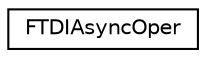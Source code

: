 digraph "Graphical Class Hierarchy"
{
  edge [fontname="Helvetica",fontsize="10",labelfontname="Helvetica",labelfontsize="10"];
  node [fontname="Helvetica",fontsize="10",shape=record];
  rankdir="LR";
  Node1 [label="FTDIAsyncOper",height=0.2,width=0.4,color="black", fillcolor="white", style="filled",URL="$class_f_t_d_i_async_oper.html"];
}
